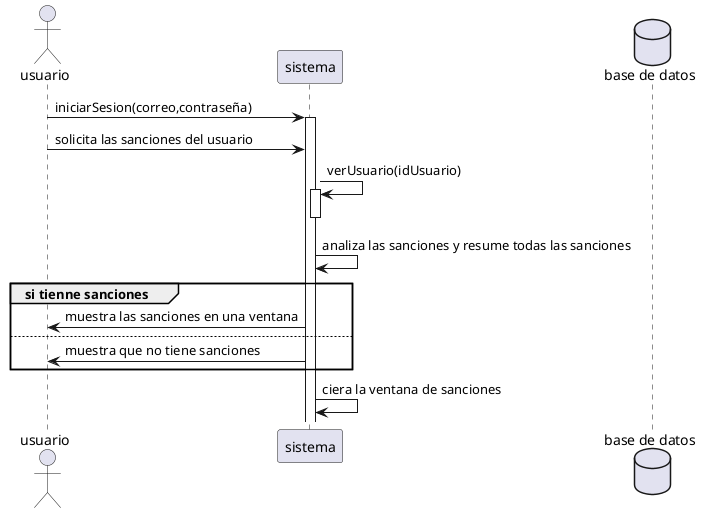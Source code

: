 @startuml

actor "usuario" as u
participant "sistema" as s  
database "base de datos" as bd

u -> s:iniciarSesion(correo,contraseña)
activate s

u->s:solicita las sanciones del usuario
s->s:verUsuario(idUsuario)
activate s
deactivate s
s->s: analiza las sanciones y resume todas las sanciones
group si tienne sanciones
    s->u: muestra las sanciones en una ventana
else
    s->u: muestra que no tiene sanciones
end
s->s:ciera la ventana de sanciones



@enduml